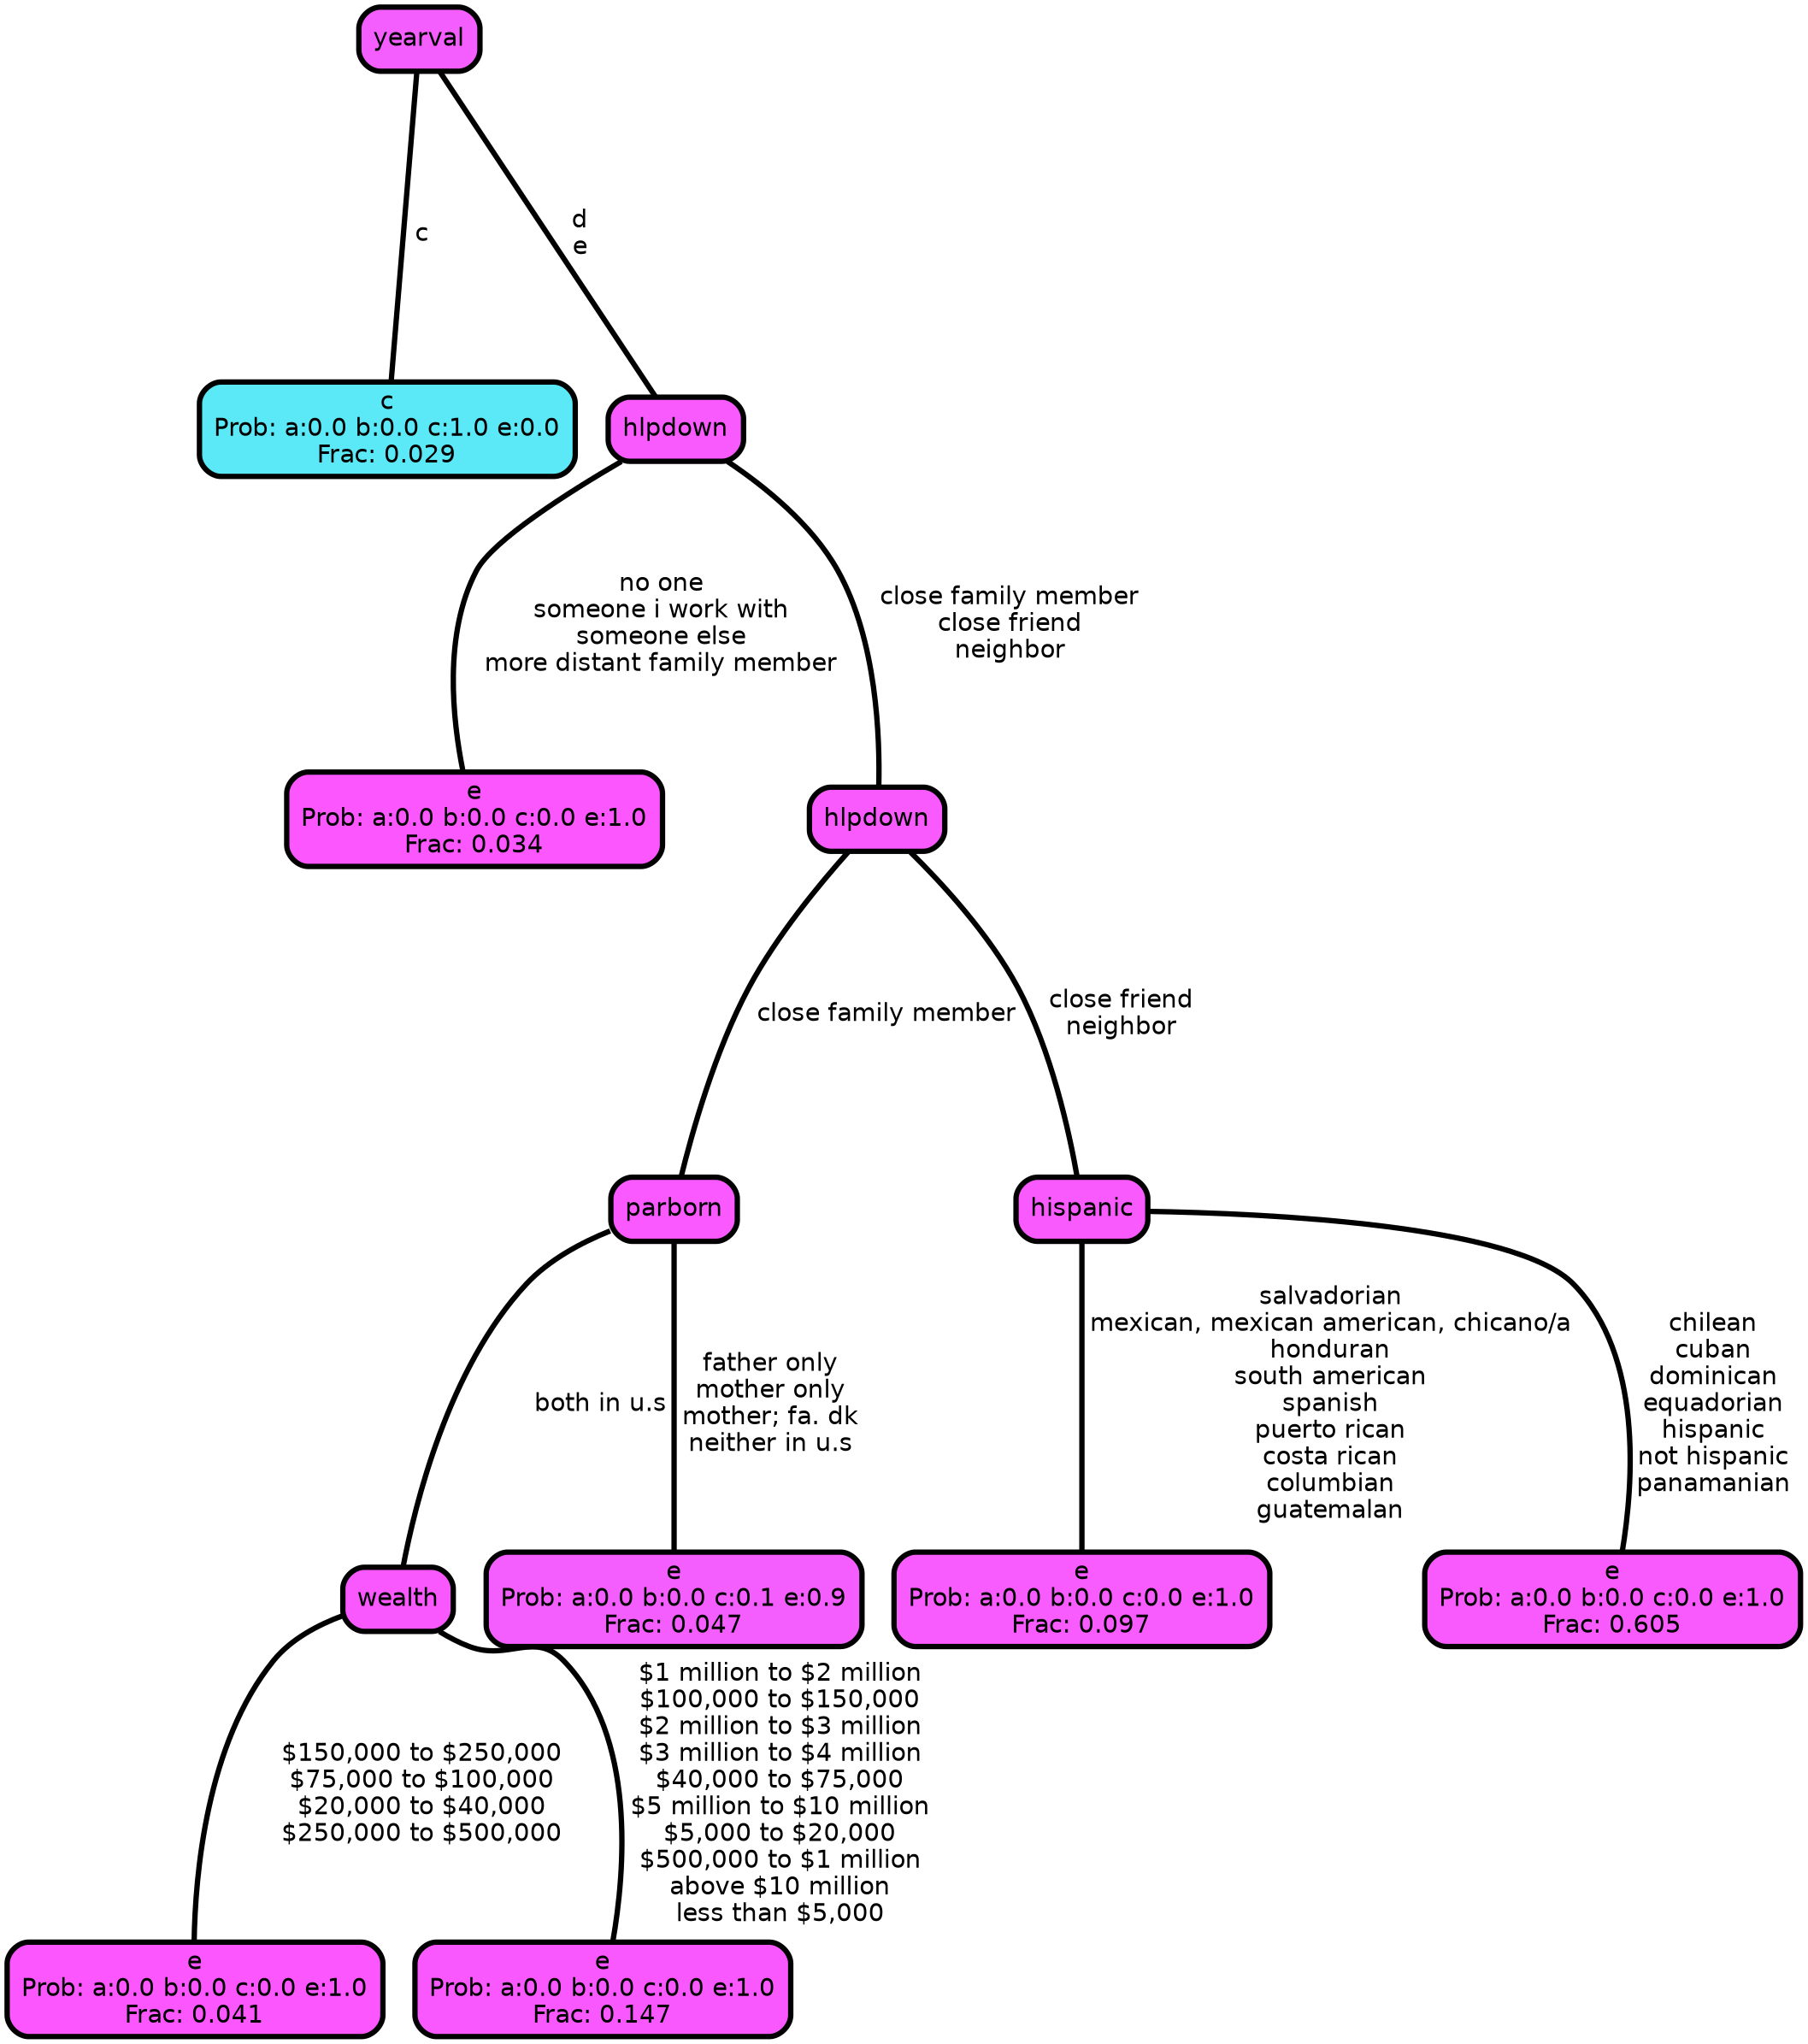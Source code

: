 graph Tree {
node [shape=box, style="filled, rounded",color="black",penwidth="3",fontcolor="black",                 fontname=helvetica] ;
graph [ranksep="0 equally", splines=straight,                 bgcolor=transparent, dpi=200] ;
edge [fontname=helvetica, color=black] ;
0 [label="c
Prob: a:0.0 b:0.0 c:1.0 e:0.0
Frac: 0.029", fillcolor="#5be9f8"] ;
1 [label="yearval", fillcolor="#f55efe"] ;
2 [label="e
Prob: a:0.0 b:0.0 c:0.0 e:1.0
Frac: 0.034", fillcolor="#fc57ff"] ;
3 [label="hlpdown", fillcolor="#f95afe"] ;
4 [label="e
Prob: a:0.0 b:0.0 c:0.0 e:1.0
Frac: 0.041", fillcolor="#fc57ff"] ;
5 [label="wealth", fillcolor="#fa58ff"] ;
6 [label="e
Prob: a:0.0 b:0.0 c:0.0 e:1.0
Frac: 0.147", fillcolor="#fa58ff"] ;
7 [label="parborn", fillcolor="#f959ff"] ;
8 [label="e
Prob: a:0.0 b:0.0 c:0.1 e:0.9
Frac: 0.047", fillcolor="#f45eff"] ;
9 [label="hlpdown", fillcolor="#f95afe"] ;
10 [label="e
Prob: a:0.0 b:0.0 c:0.0 e:1.0
Frac: 0.097", fillcolor="#f85bfe"] ;
11 [label="hispanic", fillcolor="#f95afe"] ;
12 [label="e
Prob: a:0.0 b:0.0 c:0.0 e:1.0
Frac: 0.605", fillcolor="#f95afe"] ;
1 -- 0 [label=" c",penwidth=3] ;
1 -- 3 [label=" d\n e",penwidth=3] ;
3 -- 2 [label=" no one\n someone i work with\n someone else\n more distant family member",penwidth=3] ;
3 -- 9 [label=" close family member\n close friend\n neighbor",penwidth=3] ;
5 -- 4 [label=" $150,000 to $250,000\n $75,000 to $100,000\n $20,000 to $40,000\n $250,000 to $500,000",penwidth=3] ;
5 -- 6 [label=" $1 million to $2 million\n $100,000 to $150,000\n $2 million to $3 million\n $3 million to $4 million\n $40,000 to $75,000\n $5 million to $10 million\n $5,000 to $20,000\n $500,000 to $1 million\n above $10 million\n less than $5,000",penwidth=3] ;
7 -- 5 [label=" both in u.s",penwidth=3] ;
7 -- 8 [label=" father only\n mother only\n mother; fa. dk\n neither in u.s",penwidth=3] ;
9 -- 7 [label=" close family member",penwidth=3] ;
9 -- 11 [label=" close friend\n neighbor",penwidth=3] ;
11 -- 10 [label=" salvadorian\n mexican, mexican american, chicano/a\n honduran\n south american\n spanish\n puerto rican\n costa rican\n columbian\n guatemalan",penwidth=3] ;
11 -- 12 [label=" chilean\n cuban\n dominican\n equadorian\n hispanic\n not hispanic\n panamanian",penwidth=3] ;
{rank = same;}}